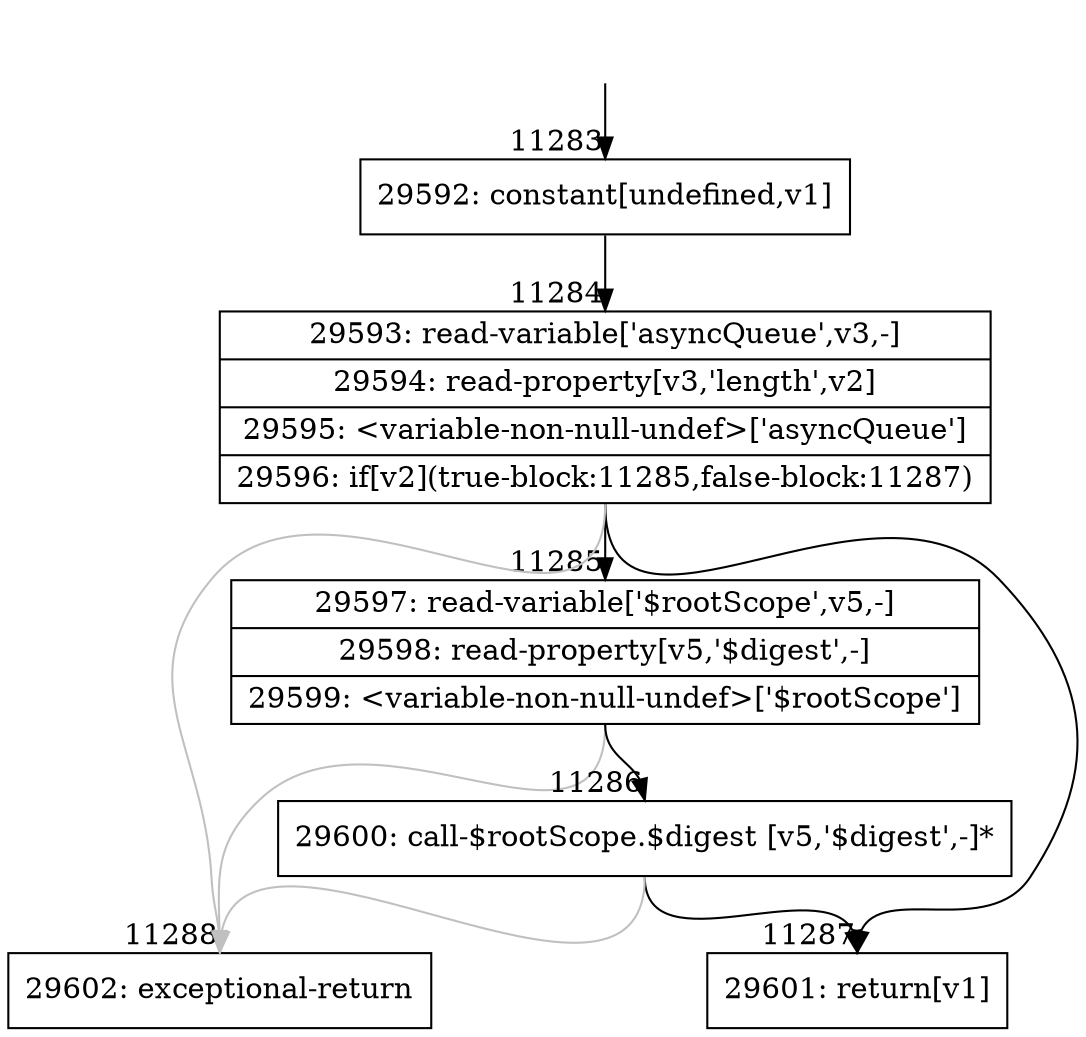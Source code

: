 digraph {
rankdir="TD"
BB_entry868[shape=none,label=""];
BB_entry868 -> BB11283 [tailport=s, headport=n, headlabel="    11283"]
BB11283 [shape=record label="{29592: constant[undefined,v1]}" ] 
BB11283 -> BB11284 [tailport=s, headport=n, headlabel="      11284"]
BB11284 [shape=record label="{29593: read-variable['asyncQueue',v3,-]|29594: read-property[v3,'length',v2]|29595: \<variable-non-null-undef\>['asyncQueue']|29596: if[v2](true-block:11285,false-block:11287)}" ] 
BB11284 -> BB11285 [tailport=s, headport=n, headlabel="      11285"]
BB11284 -> BB11287 [tailport=s, headport=n, headlabel="      11287"]
BB11284 -> BB11288 [tailport=s, headport=n, color=gray, headlabel="      11288"]
BB11285 [shape=record label="{29597: read-variable['$rootScope',v5,-]|29598: read-property[v5,'$digest',-]|29599: \<variable-non-null-undef\>['$rootScope']}" ] 
BB11285 -> BB11286 [tailport=s, headport=n, headlabel="      11286"]
BB11285 -> BB11288 [tailport=s, headport=n, color=gray]
BB11286 [shape=record label="{29600: call-$rootScope.$digest [v5,'$digest',-]*}" ] 
BB11286 -> BB11287 [tailport=s, headport=n]
BB11286 -> BB11288 [tailport=s, headport=n, color=gray]
BB11287 [shape=record label="{29601: return[v1]}" ] 
BB11288 [shape=record label="{29602: exceptional-return}" ] 
//#$~ 15887
}
